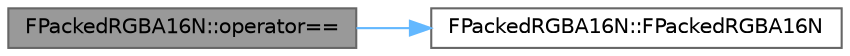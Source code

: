 digraph "FPackedRGBA16N::operator=="
{
 // INTERACTIVE_SVG=YES
 // LATEX_PDF_SIZE
  bgcolor="transparent";
  edge [fontname=Helvetica,fontsize=10,labelfontname=Helvetica,labelfontsize=10];
  node [fontname=Helvetica,fontsize=10,shape=box,height=0.2,width=0.4];
  rankdir="LR";
  Node1 [id="Node000001",label="FPackedRGBA16N::operator==",height=0.2,width=0.4,color="gray40", fillcolor="grey60", style="filled", fontcolor="black",tooltip=" "];
  Node1 -> Node2 [id="edge1_Node000001_Node000002",color="steelblue1",style="solid",tooltip=" "];
  Node2 [id="Node000002",label="FPackedRGBA16N::FPackedRGBA16N",height=0.2,width=0.4,color="grey40", fillcolor="white", style="filled",URL="$d3/dd0/structFPackedRGBA16N.html#a7efdcd15f503462fd149c318f0f75045",tooltip=" "];
}
